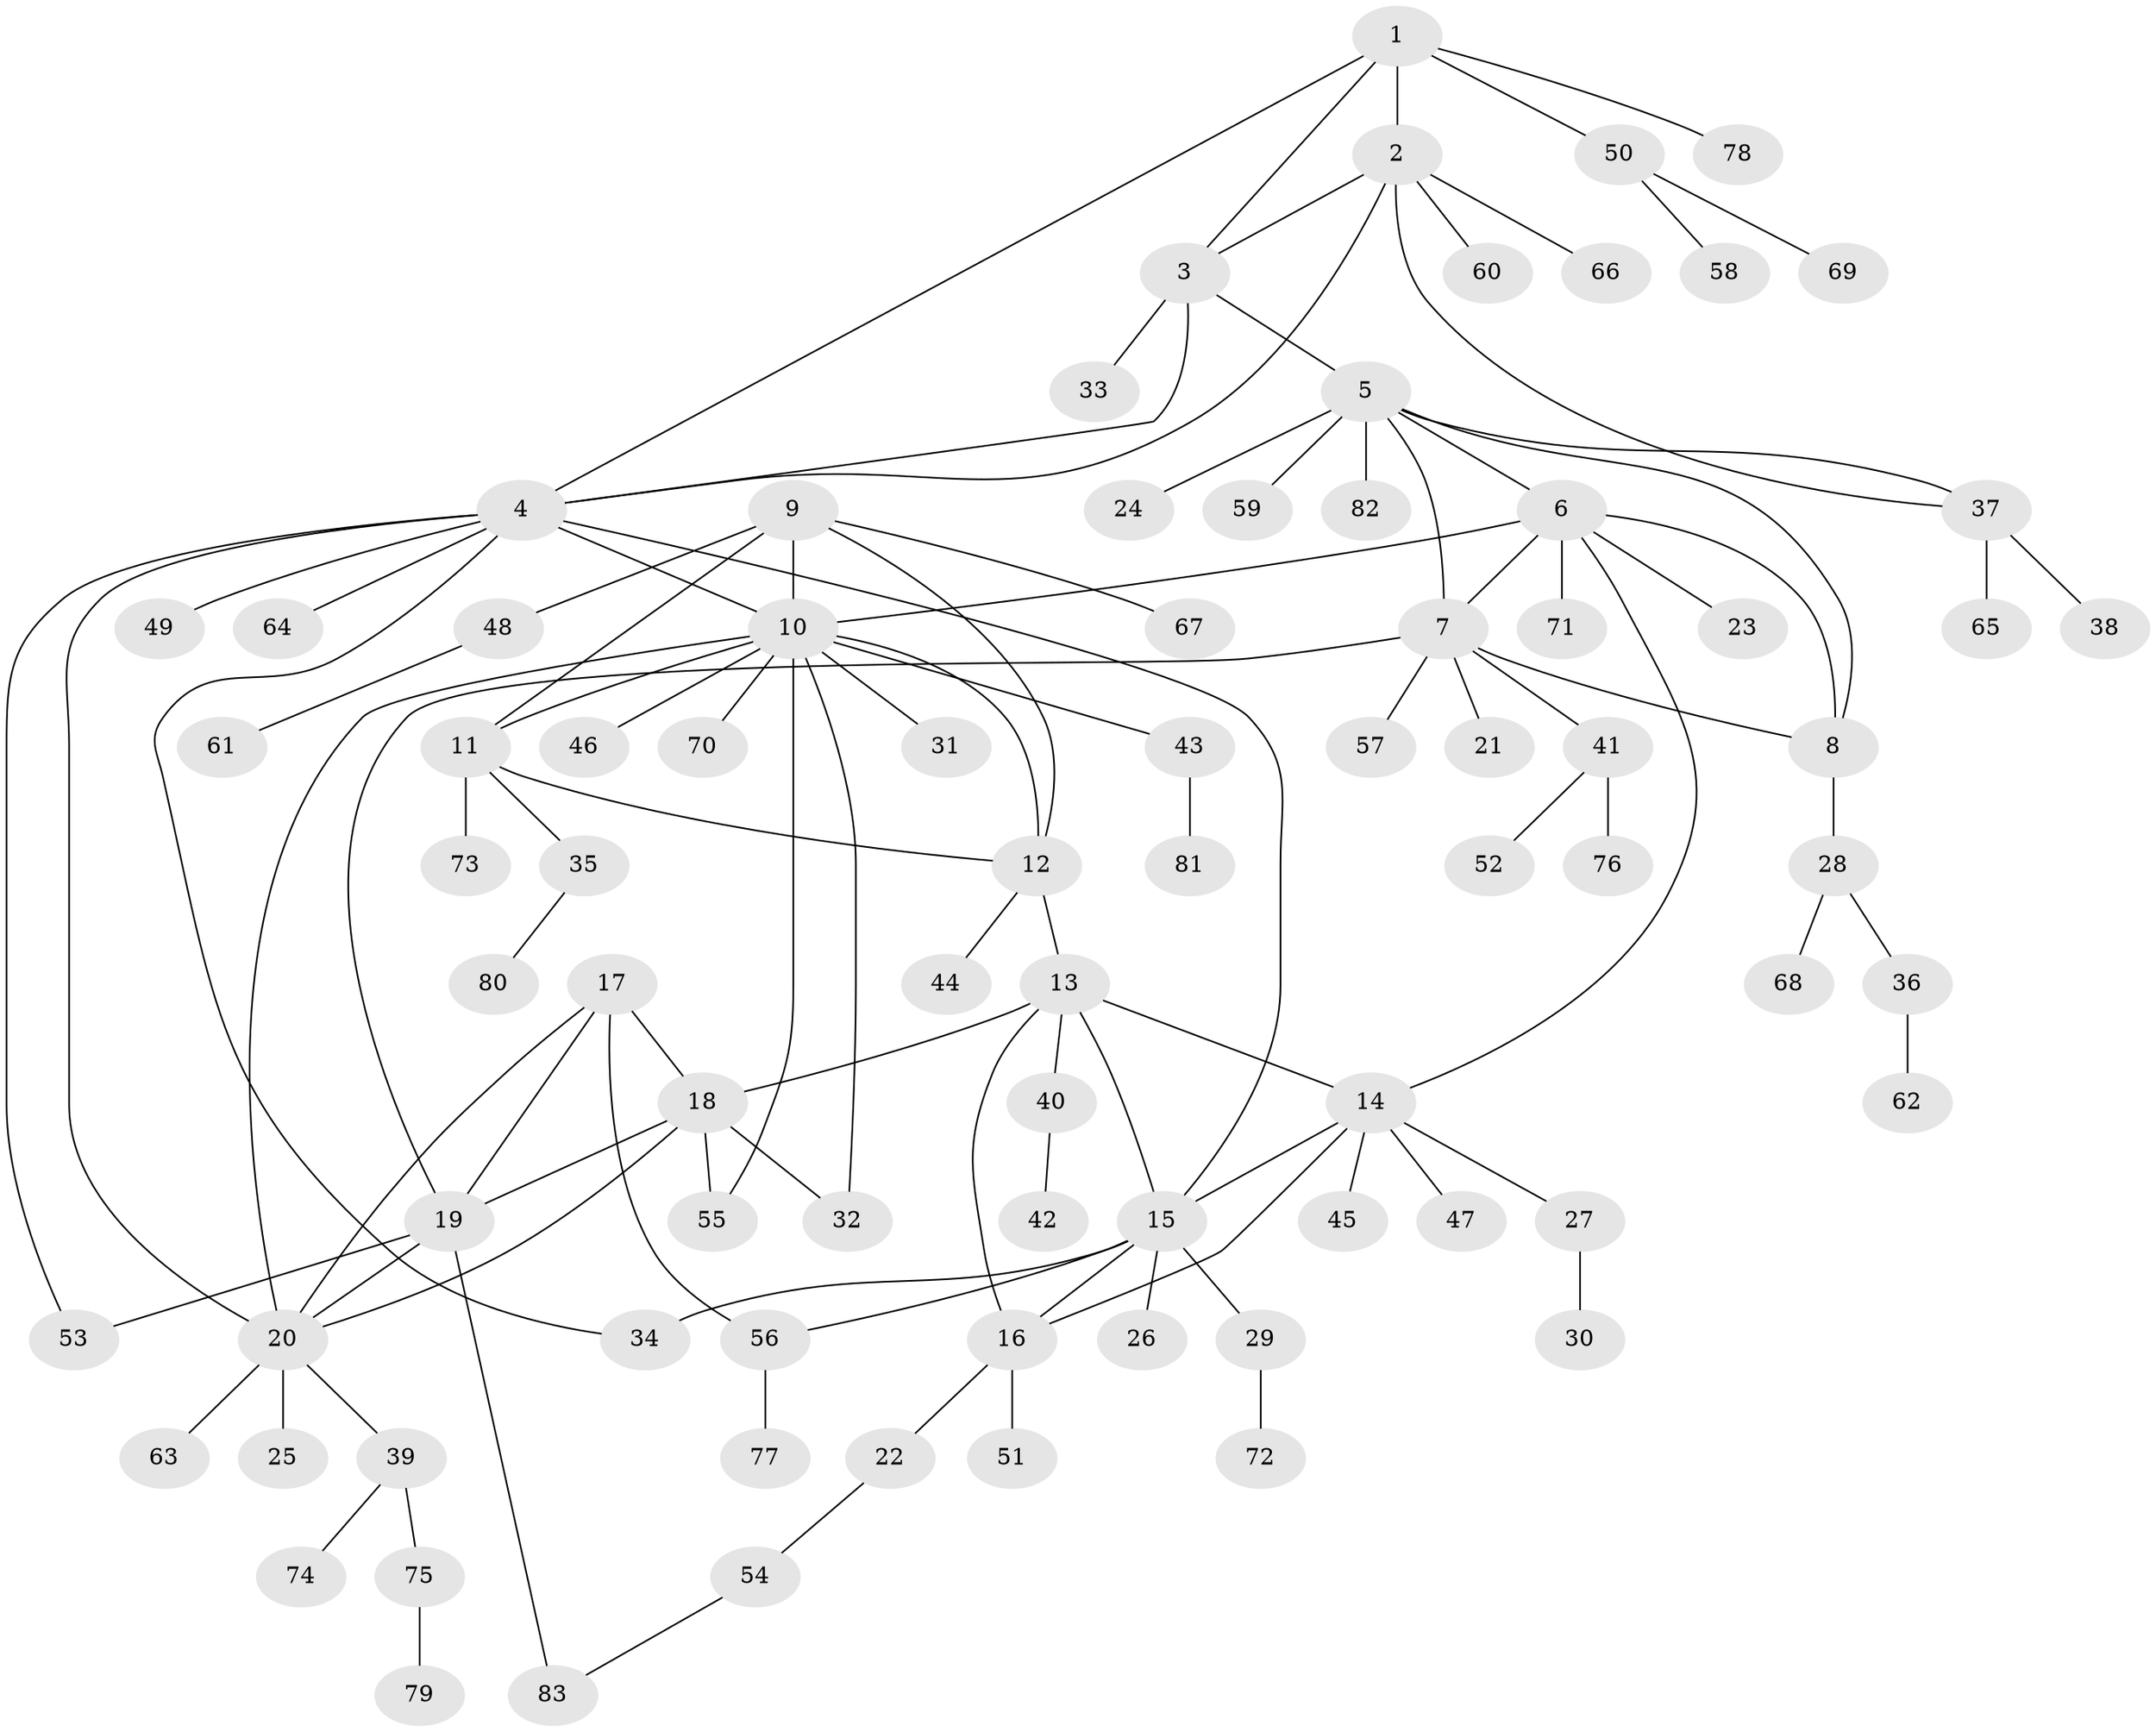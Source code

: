 // Generated by graph-tools (version 1.1) at 2025/37/03/09/25 02:37:15]
// undirected, 83 vertices, 110 edges
graph export_dot {
graph [start="1"]
  node [color=gray90,style=filled];
  1;
  2;
  3;
  4;
  5;
  6;
  7;
  8;
  9;
  10;
  11;
  12;
  13;
  14;
  15;
  16;
  17;
  18;
  19;
  20;
  21;
  22;
  23;
  24;
  25;
  26;
  27;
  28;
  29;
  30;
  31;
  32;
  33;
  34;
  35;
  36;
  37;
  38;
  39;
  40;
  41;
  42;
  43;
  44;
  45;
  46;
  47;
  48;
  49;
  50;
  51;
  52;
  53;
  54;
  55;
  56;
  57;
  58;
  59;
  60;
  61;
  62;
  63;
  64;
  65;
  66;
  67;
  68;
  69;
  70;
  71;
  72;
  73;
  74;
  75;
  76;
  77;
  78;
  79;
  80;
  81;
  82;
  83;
  1 -- 2;
  1 -- 3;
  1 -- 4;
  1 -- 50;
  1 -- 78;
  2 -- 3;
  2 -- 4;
  2 -- 37;
  2 -- 60;
  2 -- 66;
  3 -- 4;
  3 -- 5;
  3 -- 33;
  4 -- 10;
  4 -- 15;
  4 -- 20;
  4 -- 34;
  4 -- 49;
  4 -- 53;
  4 -- 64;
  5 -- 6;
  5 -- 7;
  5 -- 8;
  5 -- 24;
  5 -- 37;
  5 -- 59;
  5 -- 82;
  6 -- 7;
  6 -- 8;
  6 -- 10;
  6 -- 14;
  6 -- 23;
  6 -- 71;
  7 -- 8;
  7 -- 19;
  7 -- 21;
  7 -- 41;
  7 -- 57;
  8 -- 28;
  9 -- 10;
  9 -- 11;
  9 -- 12;
  9 -- 48;
  9 -- 67;
  10 -- 11;
  10 -- 12;
  10 -- 20;
  10 -- 31;
  10 -- 32;
  10 -- 43;
  10 -- 46;
  10 -- 55;
  10 -- 70;
  11 -- 12;
  11 -- 35;
  11 -- 73;
  12 -- 13;
  12 -- 44;
  13 -- 14;
  13 -- 15;
  13 -- 16;
  13 -- 18;
  13 -- 40;
  14 -- 15;
  14 -- 16;
  14 -- 27;
  14 -- 45;
  14 -- 47;
  15 -- 16;
  15 -- 26;
  15 -- 29;
  15 -- 34;
  15 -- 56;
  16 -- 22;
  16 -- 51;
  17 -- 18;
  17 -- 19;
  17 -- 20;
  17 -- 56;
  18 -- 19;
  18 -- 20;
  18 -- 32;
  18 -- 55;
  19 -- 20;
  19 -- 53;
  19 -- 83;
  20 -- 25;
  20 -- 39;
  20 -- 63;
  22 -- 54;
  27 -- 30;
  28 -- 36;
  28 -- 68;
  29 -- 72;
  35 -- 80;
  36 -- 62;
  37 -- 38;
  37 -- 65;
  39 -- 74;
  39 -- 75;
  40 -- 42;
  41 -- 52;
  41 -- 76;
  43 -- 81;
  48 -- 61;
  50 -- 58;
  50 -- 69;
  54 -- 83;
  56 -- 77;
  75 -- 79;
}
